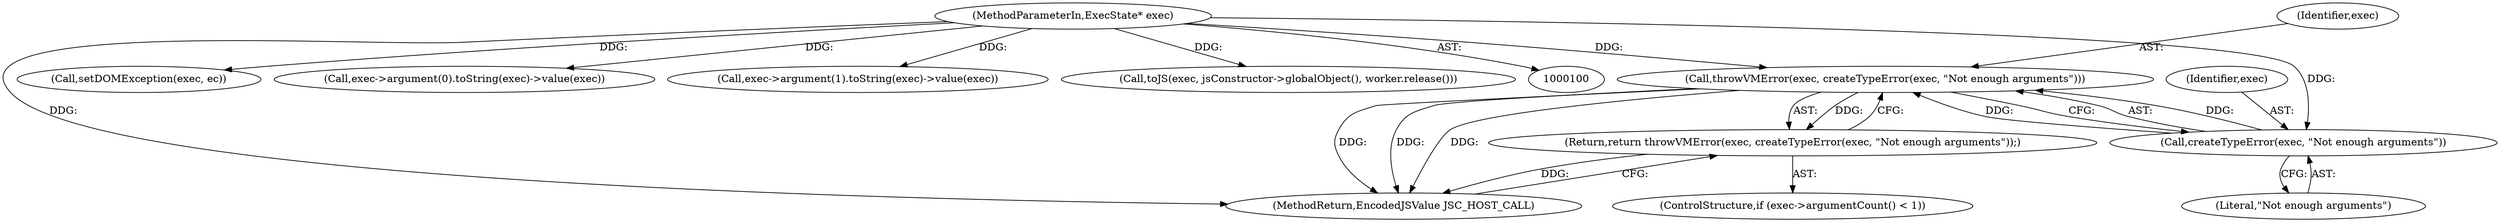 digraph "0_Chrome_b944f670bb7a8a919daac497a4ea0536c954c201_4@pointer" {
"1000109" [label="(Call,throwVMError(exec, createTypeError(exec, \"Not enough arguments\")))"];
"1000111" [label="(Call,createTypeError(exec, \"Not enough arguments\"))"];
"1000101" [label="(MethodParameterIn,ExecState* exec)"];
"1000108" [label="(Return,return throwVMError(exec, createTypeError(exec, \"Not enough arguments\"));)"];
"1000154" [label="(Call,setDOMException(exec, ec))"];
"1000101" [label="(MethodParameterIn,ExecState* exec)"];
"1000113" [label="(Literal,\"Not enough arguments\")"];
"1000117" [label="(Call,exec->argument(0).toString(exec)->value(exec))"];
"1000104" [label="(ControlStructure,if (exec->argumentCount() < 1))"];
"1000126" [label="(Call,exec->argument(1).toString(exec)->value(exec))"];
"1000110" [label="(Identifier,exec)"];
"1000111" [label="(Call,createTypeError(exec, \"Not enough arguments\"))"];
"1000108" [label="(Return,return throwVMError(exec, createTypeError(exec, \"Not enough arguments\"));)"];
"1000109" [label="(Call,throwVMError(exec, createTypeError(exec, \"Not enough arguments\")))"];
"1000163" [label="(Call,toJS(exec, jsConstructor->globalObject(), worker.release()))"];
"1000112" [label="(Identifier,exec)"];
"1000167" [label="(MethodReturn,EncodedJSValue JSC_HOST_CALL)"];
"1000109" -> "1000108"  [label="AST: "];
"1000109" -> "1000111"  [label="CFG: "];
"1000110" -> "1000109"  [label="AST: "];
"1000111" -> "1000109"  [label="AST: "];
"1000108" -> "1000109"  [label="CFG: "];
"1000109" -> "1000167"  [label="DDG: "];
"1000109" -> "1000167"  [label="DDG: "];
"1000109" -> "1000167"  [label="DDG: "];
"1000109" -> "1000108"  [label="DDG: "];
"1000111" -> "1000109"  [label="DDG: "];
"1000111" -> "1000109"  [label="DDG: "];
"1000101" -> "1000109"  [label="DDG: "];
"1000111" -> "1000113"  [label="CFG: "];
"1000112" -> "1000111"  [label="AST: "];
"1000113" -> "1000111"  [label="AST: "];
"1000101" -> "1000111"  [label="DDG: "];
"1000101" -> "1000100"  [label="AST: "];
"1000101" -> "1000167"  [label="DDG: "];
"1000101" -> "1000117"  [label="DDG: "];
"1000101" -> "1000126"  [label="DDG: "];
"1000101" -> "1000154"  [label="DDG: "];
"1000101" -> "1000163"  [label="DDG: "];
"1000108" -> "1000104"  [label="AST: "];
"1000167" -> "1000108"  [label="CFG: "];
"1000108" -> "1000167"  [label="DDG: "];
}
